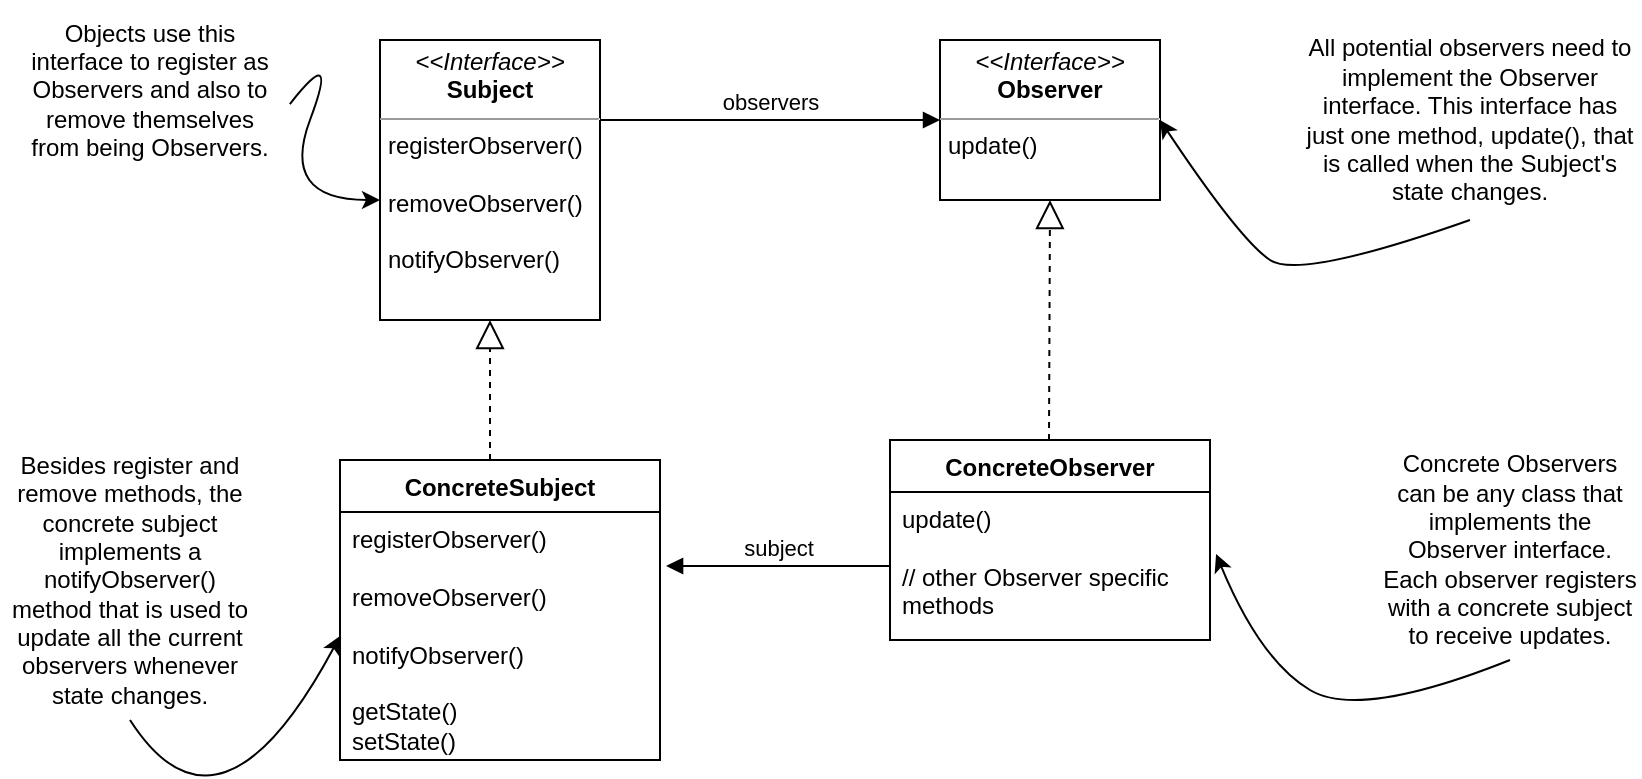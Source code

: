 <mxfile version="21.6.6" type="device">
  <diagram name="Page-1" id="No7O4A_Uq5Ukz30xT3aP">
    <mxGraphModel dx="1034" dy="414" grid="1" gridSize="10" guides="1" tooltips="1" connect="1" arrows="1" fold="1" page="1" pageScale="1" pageWidth="850" pageHeight="1100" math="0" shadow="0">
      <root>
        <mxCell id="0" />
        <mxCell id="1" parent="0" />
        <mxCell id="WB-ahJv37rw48Ibi2NWJ-39" value="&lt;p style=&quot;margin:0px;margin-top:4px;text-align:center;&quot;&gt;&lt;i&gt;&amp;lt;&amp;lt;Interface&amp;gt;&amp;gt;&lt;/i&gt;&lt;br&gt;&lt;b&gt;Subject&lt;/b&gt;&lt;br&gt;&lt;/p&gt;&lt;hr size=&quot;1&quot;&gt;&lt;p style=&quot;margin:0px;margin-left:4px;&quot;&gt;registerObserver()&lt;/p&gt;&lt;p style=&quot;margin:0px;margin-left:4px;&quot;&gt;&lt;br&gt;&lt;/p&gt;&lt;p style=&quot;margin:0px;margin-left:4px;&quot;&gt;removeObserver()&lt;/p&gt;&lt;p style=&quot;margin:0px;margin-left:4px;&quot;&gt;&lt;br&gt;&lt;/p&gt;&lt;p style=&quot;margin:0px;margin-left:4px;&quot;&gt;notifyObserver()&lt;br&gt;&lt;/p&gt;" style="verticalAlign=top;align=left;overflow=fill;fontSize=12;fontFamily=Helvetica;html=1;whiteSpace=wrap;" vertex="1" parent="1">
          <mxGeometry x="200" y="40" width="110" height="140" as="geometry" />
        </mxCell>
        <mxCell id="WB-ahJv37rw48Ibi2NWJ-40" value="&lt;p style=&quot;margin:0px;margin-top:4px;text-align:center;&quot;&gt;&lt;i&gt;&amp;lt;&amp;lt;Interface&amp;gt;&amp;gt;&lt;/i&gt;&lt;br&gt;&lt;b&gt;Observer&lt;/b&gt;&lt;br&gt;&lt;/p&gt;&lt;hr size=&quot;1&quot;&gt;&lt;p style=&quot;margin:0px;margin-left:4px;&quot;&gt;update()&lt;/p&gt;" style="verticalAlign=top;align=left;overflow=fill;fontSize=12;fontFamily=Helvetica;html=1;whiteSpace=wrap;" vertex="1" parent="1">
          <mxGeometry x="480" y="40" width="110" height="80" as="geometry" />
        </mxCell>
        <mxCell id="WB-ahJv37rw48Ibi2NWJ-42" value="ConcreteSubject" style="swimlane;fontStyle=1;align=center;verticalAlign=top;childLayout=stackLayout;horizontal=1;startSize=26;horizontalStack=0;resizeParent=1;resizeParentMax=0;resizeLast=0;collapsible=1;marginBottom=0;whiteSpace=wrap;html=1;" vertex="1" parent="1">
          <mxGeometry x="180" y="250" width="160" height="150" as="geometry" />
        </mxCell>
        <mxCell id="WB-ahJv37rw48Ibi2NWJ-45" value="&lt;div&gt;registerObserver()&lt;/div&gt;&lt;div&gt;&lt;br&gt;&lt;/div&gt;&lt;div&gt;removeObserver()&lt;/div&gt;&lt;div&gt;&lt;br&gt;&lt;/div&gt;&lt;div&gt;notifyObserver()&lt;/div&gt;&lt;div&gt;&lt;br&gt;&lt;/div&gt;&lt;div&gt;getState()&lt;/div&gt;&lt;div&gt;setState()&lt;br&gt;&lt;/div&gt;" style="text;strokeColor=none;fillColor=none;align=left;verticalAlign=top;spacingLeft=4;spacingRight=4;overflow=hidden;rotatable=0;points=[[0,0.5],[1,0.5]];portConstraint=eastwest;whiteSpace=wrap;html=1;" vertex="1" parent="WB-ahJv37rw48Ibi2NWJ-42">
          <mxGeometry y="26" width="160" height="124" as="geometry" />
        </mxCell>
        <mxCell id="WB-ahJv37rw48Ibi2NWJ-46" value="&lt;div&gt;ConcreteObserver&lt;/div&gt;" style="swimlane;fontStyle=1;align=center;verticalAlign=top;childLayout=stackLayout;horizontal=1;startSize=26;horizontalStack=0;resizeParent=1;resizeParentMax=0;resizeLast=0;collapsible=1;marginBottom=0;whiteSpace=wrap;html=1;" vertex="1" parent="1">
          <mxGeometry x="455" y="240" width="160" height="100" as="geometry" />
        </mxCell>
        <mxCell id="WB-ahJv37rw48Ibi2NWJ-47" value="&lt;div&gt;update()&lt;/div&gt;&lt;div&gt;&lt;br&gt;&lt;/div&gt;&lt;div&gt;// other Observer specific methods&lt;br&gt;&lt;/div&gt;" style="text;strokeColor=none;fillColor=none;align=left;verticalAlign=top;spacingLeft=4;spacingRight=4;overflow=hidden;rotatable=0;points=[[0,0.5],[1,0.5]];portConstraint=eastwest;whiteSpace=wrap;html=1;" vertex="1" parent="WB-ahJv37rw48Ibi2NWJ-46">
          <mxGeometry y="26" width="160" height="74" as="geometry" />
        </mxCell>
        <mxCell id="WB-ahJv37rw48Ibi2NWJ-48" value="" style="endArrow=block;dashed=1;endFill=0;endSize=12;html=1;rounded=0;entryX=0.5;entryY=1;entryDx=0;entryDy=0;" edge="1" parent="1" target="WB-ahJv37rw48Ibi2NWJ-39">
          <mxGeometry width="160" relative="1" as="geometry">
            <mxPoint x="255" y="250" as="sourcePoint" />
            <mxPoint x="170" y="200" as="targetPoint" />
          </mxGeometry>
        </mxCell>
        <mxCell id="WB-ahJv37rw48Ibi2NWJ-49" value="" style="endArrow=block;dashed=1;endFill=0;endSize=12;html=1;rounded=0;entryX=0.5;entryY=1;entryDx=0;entryDy=0;" edge="1" parent="1" target="WB-ahJv37rw48Ibi2NWJ-40">
          <mxGeometry width="160" relative="1" as="geometry">
            <mxPoint x="534.5" y="240" as="sourcePoint" />
            <mxPoint x="534.5" y="170" as="targetPoint" />
          </mxGeometry>
        </mxCell>
        <mxCell id="WB-ahJv37rw48Ibi2NWJ-50" value="observers" style="html=1;verticalAlign=bottom;endArrow=block;edgeStyle=elbowEdgeStyle;elbow=vertical;curved=0;rounded=0;entryX=0;entryY=0.5;entryDx=0;entryDy=0;" edge="1" parent="1" target="WB-ahJv37rw48Ibi2NWJ-40">
          <mxGeometry width="80" relative="1" as="geometry">
            <mxPoint x="310" y="80" as="sourcePoint" />
            <mxPoint x="390" y="80" as="targetPoint" />
          </mxGeometry>
        </mxCell>
        <mxCell id="WB-ahJv37rw48Ibi2NWJ-51" value="subject" style="html=1;verticalAlign=bottom;endArrow=block;edgeStyle=elbowEdgeStyle;elbow=vertical;curved=0;rounded=0;exitX=0;exitY=0.5;exitDx=0;exitDy=0;entryX=1.019;entryY=0.218;entryDx=0;entryDy=0;entryPerimeter=0;" edge="1" parent="1" source="WB-ahJv37rw48Ibi2NWJ-47" target="WB-ahJv37rw48Ibi2NWJ-45">
          <mxGeometry width="80" relative="1" as="geometry">
            <mxPoint x="360" y="210" as="sourcePoint" />
            <mxPoint x="440" y="210" as="targetPoint" />
          </mxGeometry>
        </mxCell>
        <mxCell id="WB-ahJv37rw48Ibi2NWJ-52" value="All potential observers need to implement the Observer interface. This interface has just one method, update(), that is called when the Subject&#39;s state changes." style="text;html=1;strokeColor=none;fillColor=none;align=center;verticalAlign=middle;whiteSpace=wrap;rounded=0;" vertex="1" parent="1">
          <mxGeometry x="660" y="30" width="170" height="100" as="geometry" />
        </mxCell>
        <mxCell id="WB-ahJv37rw48Ibi2NWJ-54" value="" style="curved=1;endArrow=classic;html=1;rounded=0;entryX=1;entryY=0.5;entryDx=0;entryDy=0;exitX=0.5;exitY=1;exitDx=0;exitDy=0;" edge="1" parent="1" source="WB-ahJv37rw48Ibi2NWJ-52" target="WB-ahJv37rw48Ibi2NWJ-40">
          <mxGeometry width="50" height="50" relative="1" as="geometry">
            <mxPoint x="730" y="180" as="sourcePoint" />
            <mxPoint x="680" y="140" as="targetPoint" />
            <Array as="points">
              <mxPoint x="660" y="160" />
              <mxPoint x="630" y="140" />
            </Array>
          </mxGeometry>
        </mxCell>
        <mxCell id="WB-ahJv37rw48Ibi2NWJ-55" value="Objects use this interface to register as Observers and also to remove themselves from being Observers." style="text;html=1;strokeColor=none;fillColor=none;align=center;verticalAlign=middle;whiteSpace=wrap;rounded=0;" vertex="1" parent="1">
          <mxGeometry x="20" y="20" width="130" height="90" as="geometry" />
        </mxCell>
        <mxCell id="WB-ahJv37rw48Ibi2NWJ-56" value="" style="curved=1;endArrow=classic;html=1;rounded=0;exitX=1.038;exitY=0.578;exitDx=0;exitDy=0;exitPerimeter=0;" edge="1" parent="1" source="WB-ahJv37rw48Ibi2NWJ-55">
          <mxGeometry width="50" height="50" relative="1" as="geometry">
            <mxPoint x="110" y="140" as="sourcePoint" />
            <mxPoint x="200" y="120" as="targetPoint" />
            <Array as="points">
              <mxPoint x="180" y="40" />
              <mxPoint x="150" y="120" />
            </Array>
          </mxGeometry>
        </mxCell>
        <mxCell id="WB-ahJv37rw48Ibi2NWJ-57" value="Besides register and remove methods, the concrete subject implements a notifyObserver() method that is used to update all the current observers whenever state changes." style="text;html=1;strokeColor=none;fillColor=none;align=center;verticalAlign=middle;whiteSpace=wrap;rounded=0;" vertex="1" parent="1">
          <mxGeometry x="10" y="240" width="130" height="140" as="geometry" />
        </mxCell>
        <mxCell id="WB-ahJv37rw48Ibi2NWJ-58" value="" style="curved=1;endArrow=classic;html=1;rounded=0;entryX=0;entryY=0.5;entryDx=0;entryDy=0;exitX=0.5;exitY=1;exitDx=0;exitDy=0;" edge="1" parent="1" source="WB-ahJv37rw48Ibi2NWJ-57" target="WB-ahJv37rw48Ibi2NWJ-45">
          <mxGeometry width="50" height="50" relative="1" as="geometry">
            <mxPoint x="110" y="470" as="sourcePoint" />
            <mxPoint x="160" y="420" as="targetPoint" />
            <Array as="points">
              <mxPoint x="120" y="450" />
            </Array>
          </mxGeometry>
        </mxCell>
        <mxCell id="WB-ahJv37rw48Ibi2NWJ-59" value="Concrete Observers can be any class that implements the Observer interface. Each observer registers with a concrete subject to receive updates." style="text;html=1;strokeColor=none;fillColor=none;align=center;verticalAlign=middle;whiteSpace=wrap;rounded=0;" vertex="1" parent="1">
          <mxGeometry x="700" y="240" width="130" height="110" as="geometry" />
        </mxCell>
        <mxCell id="WB-ahJv37rw48Ibi2NWJ-60" value="" style="curved=1;endArrow=classic;html=1;rounded=0;entryX=1.019;entryY=0.419;entryDx=0;entryDy=0;entryPerimeter=0;exitX=0.5;exitY=1;exitDx=0;exitDy=0;" edge="1" parent="1" source="WB-ahJv37rw48Ibi2NWJ-59" target="WB-ahJv37rw48Ibi2NWJ-47">
          <mxGeometry width="50" height="50" relative="1" as="geometry">
            <mxPoint x="640" y="400" as="sourcePoint" />
            <mxPoint x="690" y="350" as="targetPoint" />
            <Array as="points">
              <mxPoint x="690" y="380" />
              <mxPoint x="640" y="350" />
            </Array>
          </mxGeometry>
        </mxCell>
      </root>
    </mxGraphModel>
  </diagram>
</mxfile>
